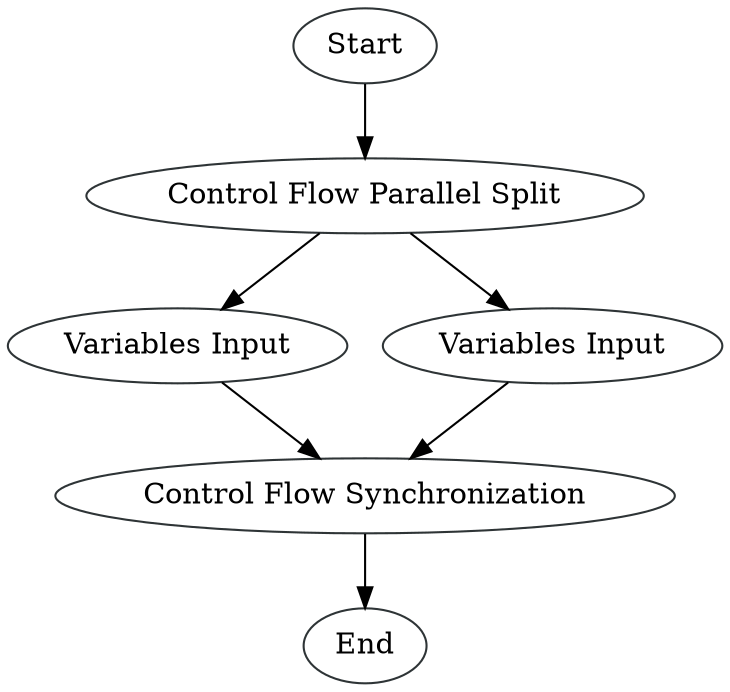 digraph ParallelSplitSynchronization2 {
node1 [label="Start", color="#2e3436"]
node3 [label="Control Flow\ Parallel Split", color="#2e3436"]
node4 [label="Variables\ Input", color="#2e3436"]
node5 [label="Control Flow\ Synchronization", color="#2e3436"]
node2 [label="End", color="#2e3436"]
node6 [label="Variables\ Input", color="#2e3436"]

node1 -> node3
node3 -> node4
node3 -> node6
node4 -> node5
node5 -> node2
node6 -> node5
}
